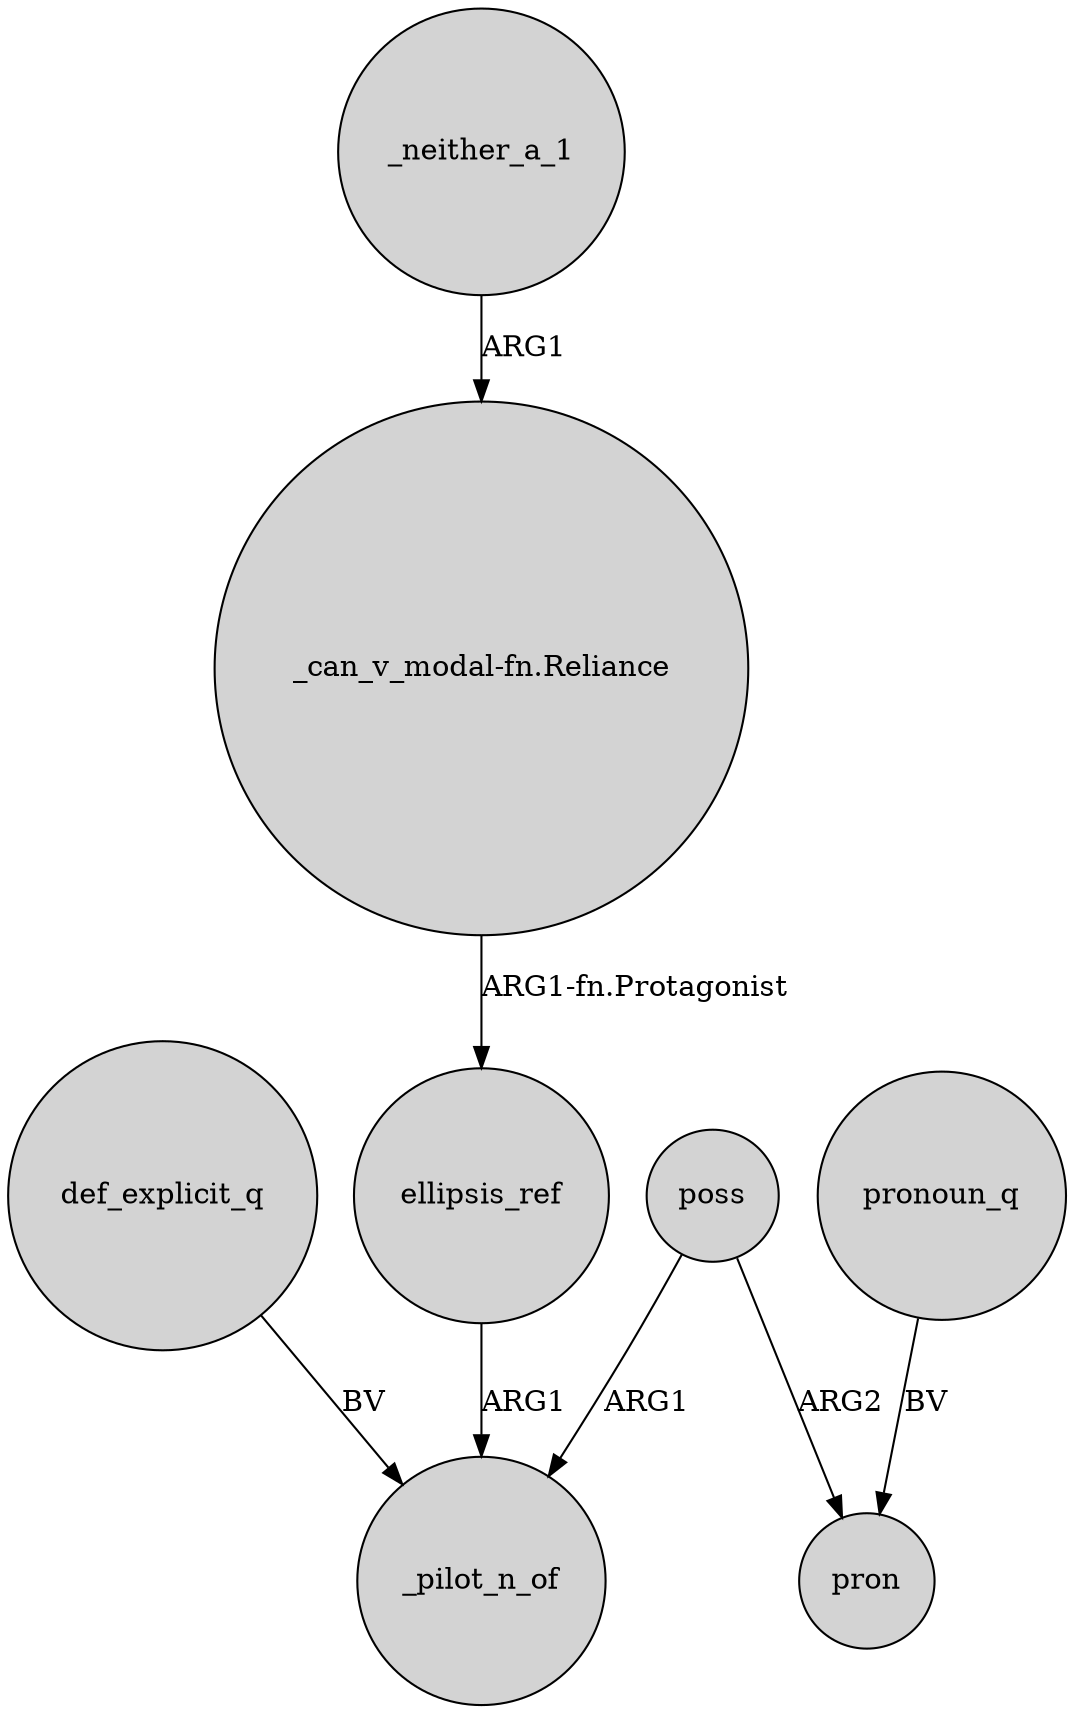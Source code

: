 digraph {
	node [shape=circle style=filled]
	poss -> _pilot_n_of [label=ARG1]
	_neither_a_1 -> "_can_v_modal-fn.Reliance" [label=ARG1]
	def_explicit_q -> _pilot_n_of [label=BV]
	pronoun_q -> pron [label=BV]
	"_can_v_modal-fn.Reliance" -> ellipsis_ref [label="ARG1-fn.Protagonist"]
	poss -> pron [label=ARG2]
	ellipsis_ref -> _pilot_n_of [label=ARG1]
}
